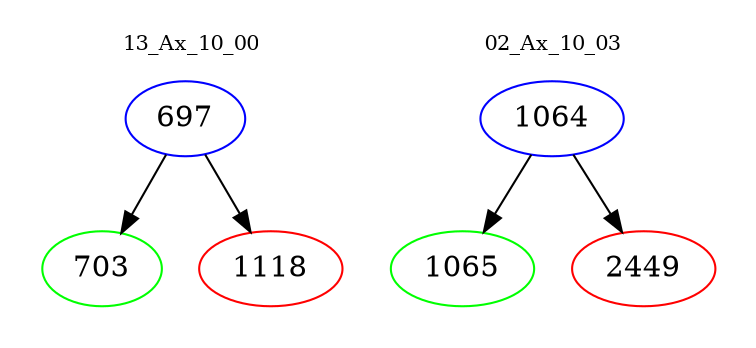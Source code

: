 digraph{
subgraph cluster_0 {
color = white
label = "13_Ax_10_00";
fontsize=10;
T0_697 [label="697", color="blue"]
T0_697 -> T0_703 [color="black"]
T0_703 [label="703", color="green"]
T0_697 -> T0_1118 [color="black"]
T0_1118 [label="1118", color="red"]
}
subgraph cluster_1 {
color = white
label = "02_Ax_10_03";
fontsize=10;
T1_1064 [label="1064", color="blue"]
T1_1064 -> T1_1065 [color="black"]
T1_1065 [label="1065", color="green"]
T1_1064 -> T1_2449 [color="black"]
T1_2449 [label="2449", color="red"]
}
}
